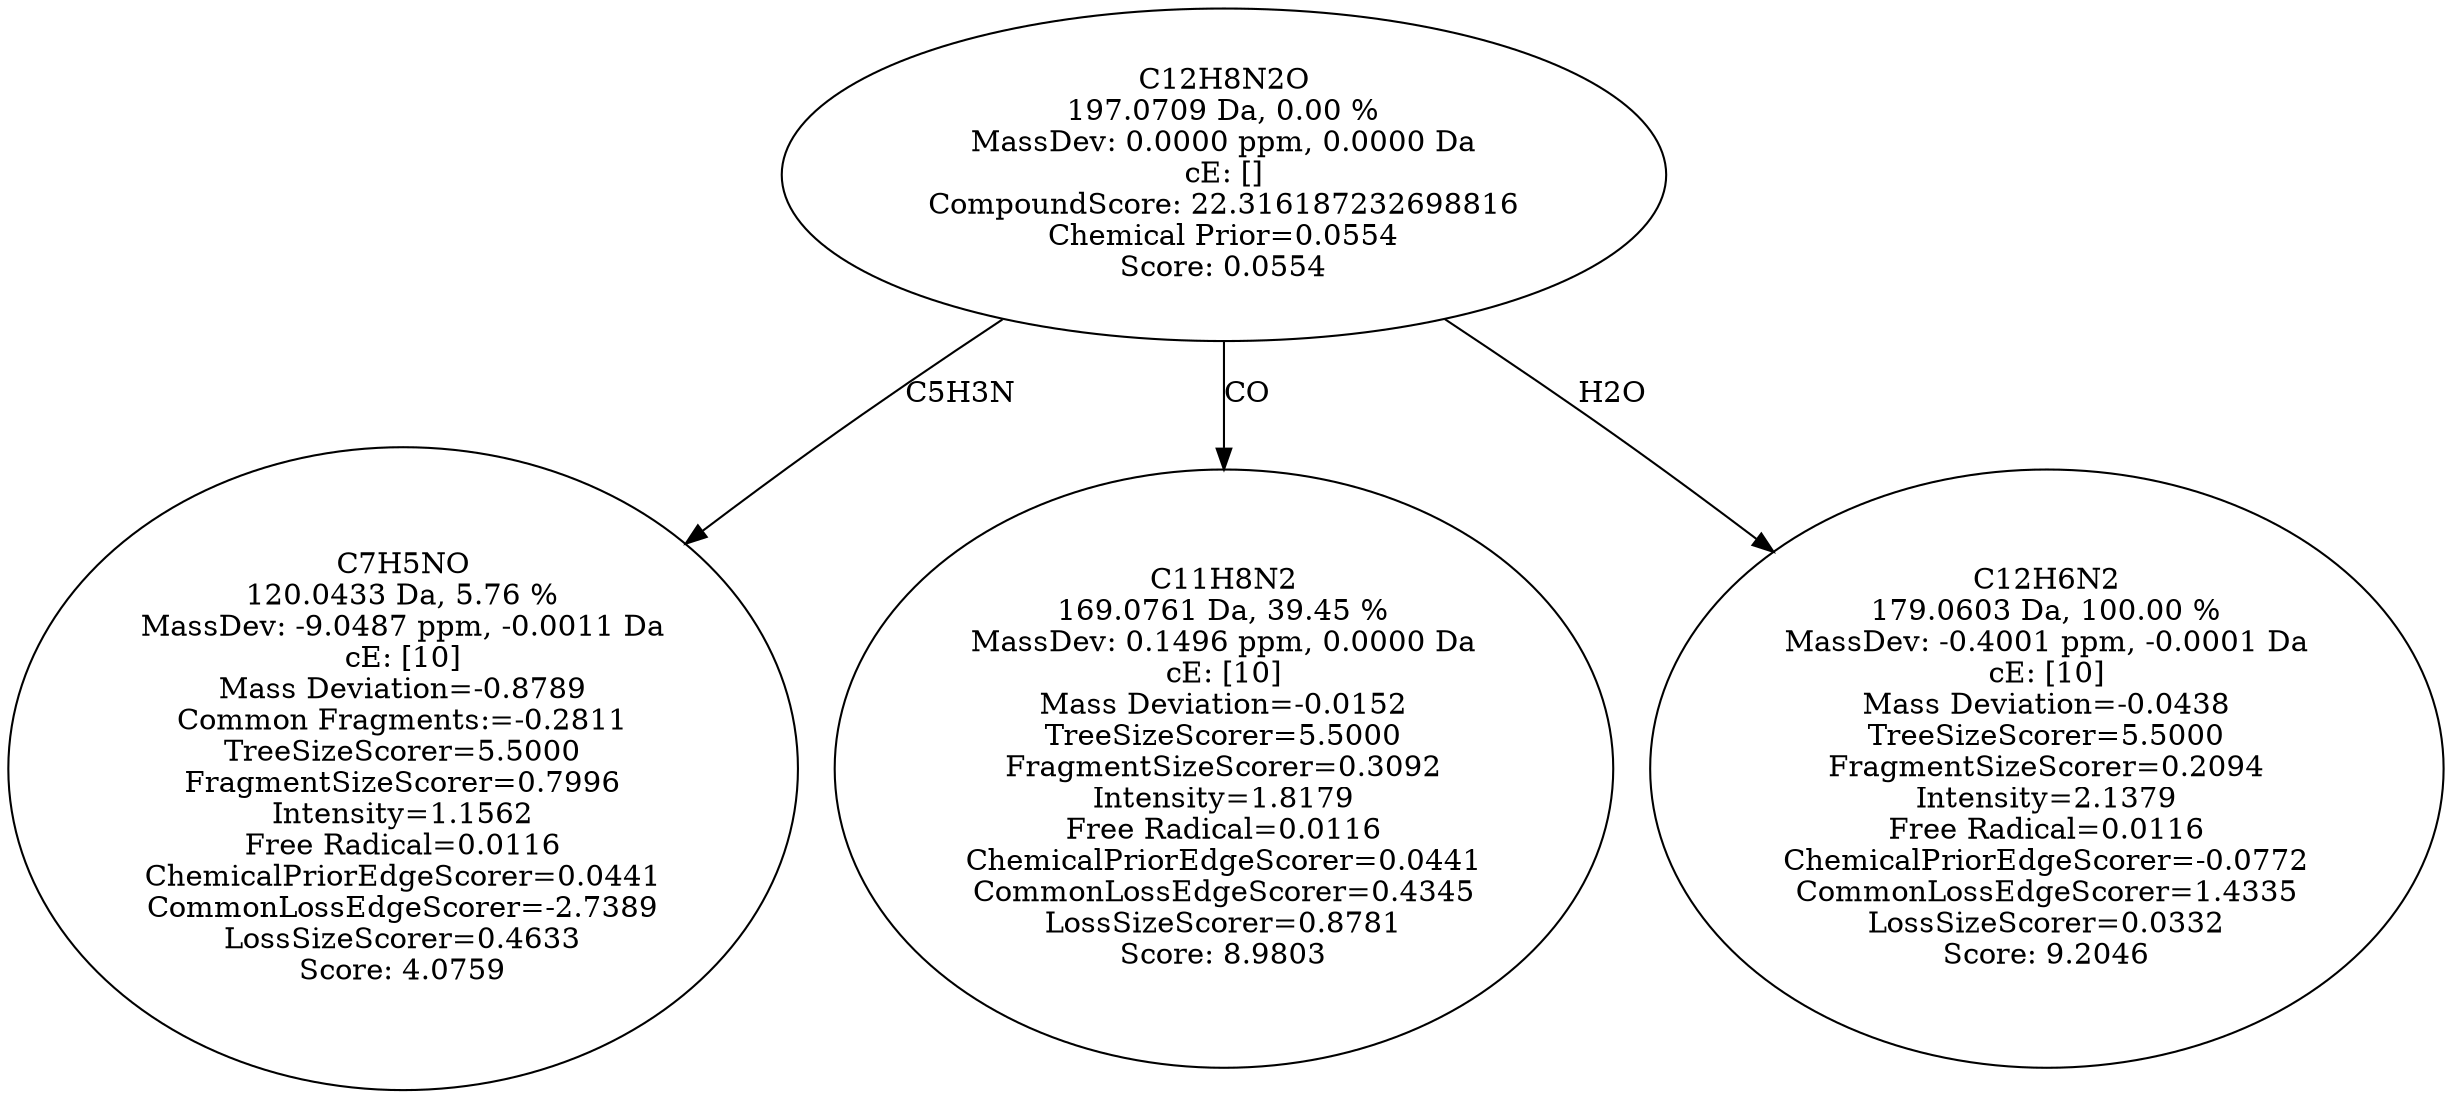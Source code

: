 strict digraph {
v1 [label="C7H5NO\n120.0433 Da, 5.76 %\nMassDev: -9.0487 ppm, -0.0011 Da\ncE: [10]\nMass Deviation=-0.8789\nCommon Fragments:=-0.2811\nTreeSizeScorer=5.5000\nFragmentSizeScorer=0.7996\nIntensity=1.1562\nFree Radical=0.0116\nChemicalPriorEdgeScorer=0.0441\nCommonLossEdgeScorer=-2.7389\nLossSizeScorer=0.4633\nScore: 4.0759"];
v2 [label="C11H8N2\n169.0761 Da, 39.45 %\nMassDev: 0.1496 ppm, 0.0000 Da\ncE: [10]\nMass Deviation=-0.0152\nTreeSizeScorer=5.5000\nFragmentSizeScorer=0.3092\nIntensity=1.8179\nFree Radical=0.0116\nChemicalPriorEdgeScorer=0.0441\nCommonLossEdgeScorer=0.4345\nLossSizeScorer=0.8781\nScore: 8.9803"];
v3 [label="C12H6N2\n179.0603 Da, 100.00 %\nMassDev: -0.4001 ppm, -0.0001 Da\ncE: [10]\nMass Deviation=-0.0438\nTreeSizeScorer=5.5000\nFragmentSizeScorer=0.2094\nIntensity=2.1379\nFree Radical=0.0116\nChemicalPriorEdgeScorer=-0.0772\nCommonLossEdgeScorer=1.4335\nLossSizeScorer=0.0332\nScore: 9.2046"];
v4 [label="C12H8N2O\n197.0709 Da, 0.00 %\nMassDev: 0.0000 ppm, 0.0000 Da\ncE: []\nCompoundScore: 22.316187232698816\nChemical Prior=0.0554\nScore: 0.0554"];
v4 -> v1 [label="C5H3N"];
v4 -> v2 [label="CO"];
v4 -> v3 [label="H2O"];
}